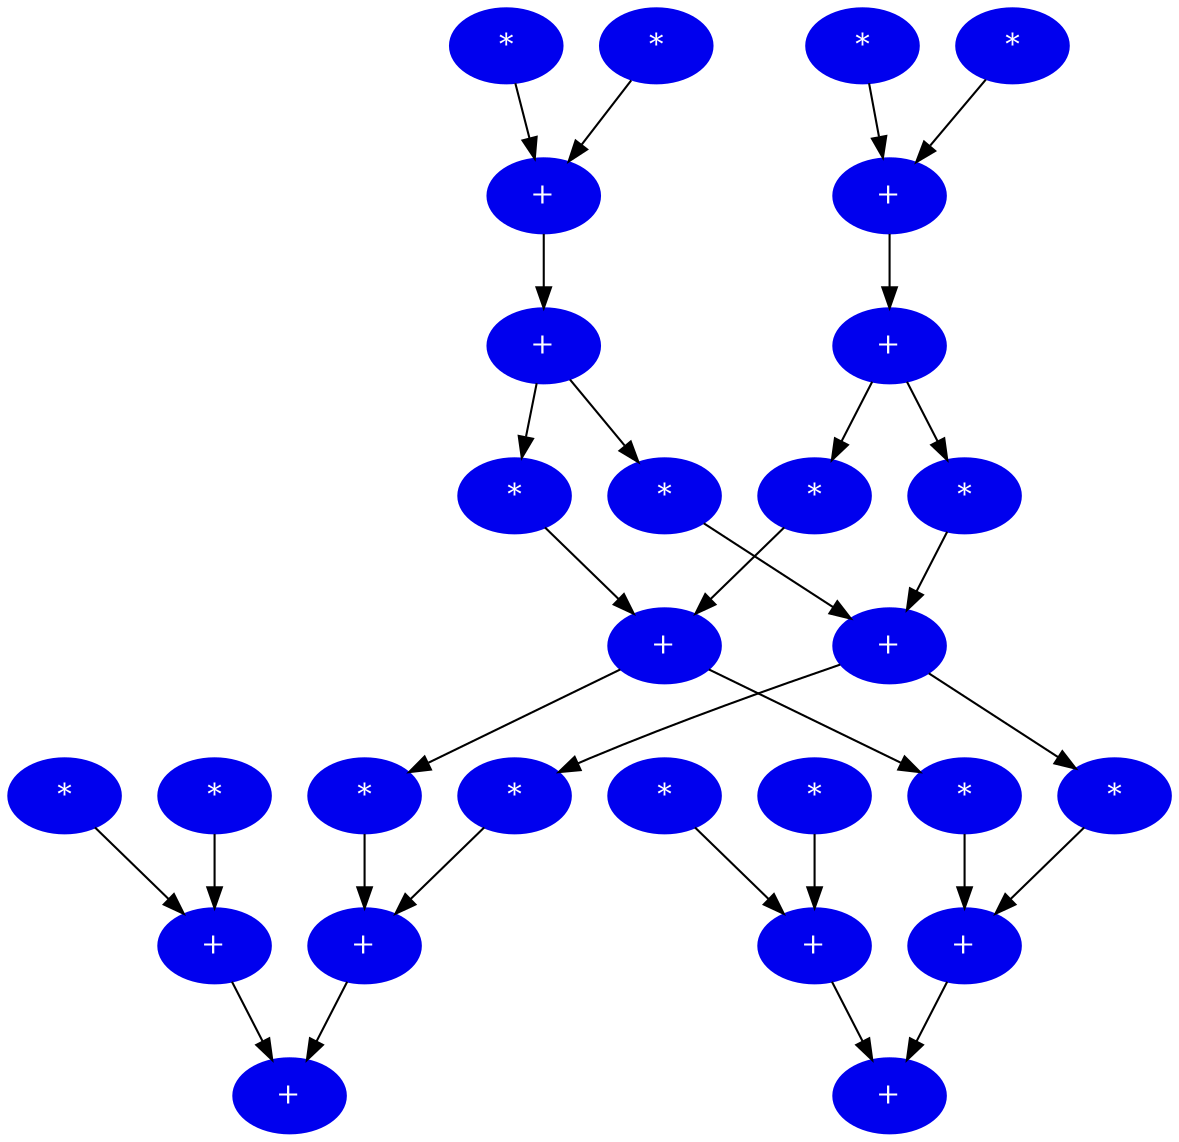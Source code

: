 digraph arf {
    node [fontcolor=white,style=filled,color=blue2];
     1 [label = "*" ];
     2 [label = "*" ];
     3 [label = "*" ];
     4 [label = "*" ];
     5 [label = "*" ];
     6 [label = "*" ];
     7 [label = "*" ];
     8 [label = "*" ];
     9 [label = "+" ];
     10 [label = "+" ];
     11 [label = "+" ];
     12 [label = "+" ];
     13 [label = "+" ];
     14 [label = "+" ];
     15 [label = "*" ];
     16 [label = "*" ];
     17 [label = "*" ];
     18 [label = "*" ];
     19 [label = "+" ];
     20 [label = "+" ];
     21 [label = "*" ];
     22 [label = "*" ];
     23 [label = "*" ];
     24 [label = "*" ];
     25 [label = "+" ];
     26 [label = "+" ];
     27 [label = "+" ];
     28 [label = "+" ];
     1 -> 9 [ name = 0 ];
     2 -> 9 [ name = 1 ];
     3 -> 10 [ name = 2 ];
     4 -> 10 [ name = 3 ];
     5 -> 11 [ name = 4 ];
     6 -> 11 [ name = 5 ];
     7 -> 12 [ name = 6 ];
     8 -> 12 [ name = 7 ];
     9 -> 27 [ name = 8 ];
     10 -> 13 [ name = 9 ];
     11 -> 14 [ name = 10 ];
     12 -> 28 [ name = 11 ];
     13 -> 15 [ name = 12 ];
     13 -> 17 [ name = 13 ];
     14 -> 16 [ name = 14 ];
     14 -> 18 [ name = 15 ];
     15 -> 19 [ name = 16 ];
     16 -> 19 [ name = 17 ];
     17 -> 20 [ name = 18 ];
     18 -> 20 [ name = 19 ];
     19 -> 21 [ name = 20 ];
     19 -> 23 [ name = 21 ];
     20 -> 22 [ name = 22 ];
     20 -> 24 [ name = 23 ];
     21 -> 25 [ name = 24 ];
     22 -> 25 [ name = 25 ];
     23 -> 26 [ name = 26 ];
     24 -> 26 [ name = 27 ];
     25 -> 27 [ name = 28 ];
     26 -> 28 [ name = 29 ];
}
